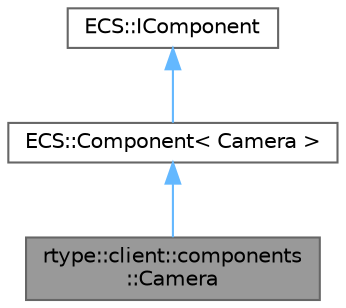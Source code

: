 digraph "rtype::client::components::Camera"
{
 // LATEX_PDF_SIZE
  bgcolor="transparent";
  edge [fontname=Helvetica,fontsize=10,labelfontname=Helvetica,labelfontsize=10];
  node [fontname=Helvetica,fontsize=10,shape=box,height=0.2,width=0.4];
  Node1 [id="Node000001",label="rtype::client::components\l::Camera",height=0.2,width=0.4,color="gray40", fillcolor="grey60", style="filled", fontcolor="black",tooltip=" "];
  Node2 -> Node1 [id="edge1_Node000001_Node000002",dir="back",color="steelblue1",style="solid",tooltip=" "];
  Node2 [id="Node000002",label="ECS::Component\< Camera \>",height=0.2,width=0.4,color="gray40", fillcolor="white", style="filled",URL="$classECS_1_1Component.html",tooltip=" "];
  Node3 -> Node2 [id="edge2_Node000002_Node000003",dir="back",color="steelblue1",style="solid",tooltip=" "];
  Node3 [id="Node000003",label="ECS::IComponent",height=0.2,width=0.4,color="gray40", fillcolor="white", style="filled",URL="$classECS_1_1IComponent.html",tooltip=" "];
}
